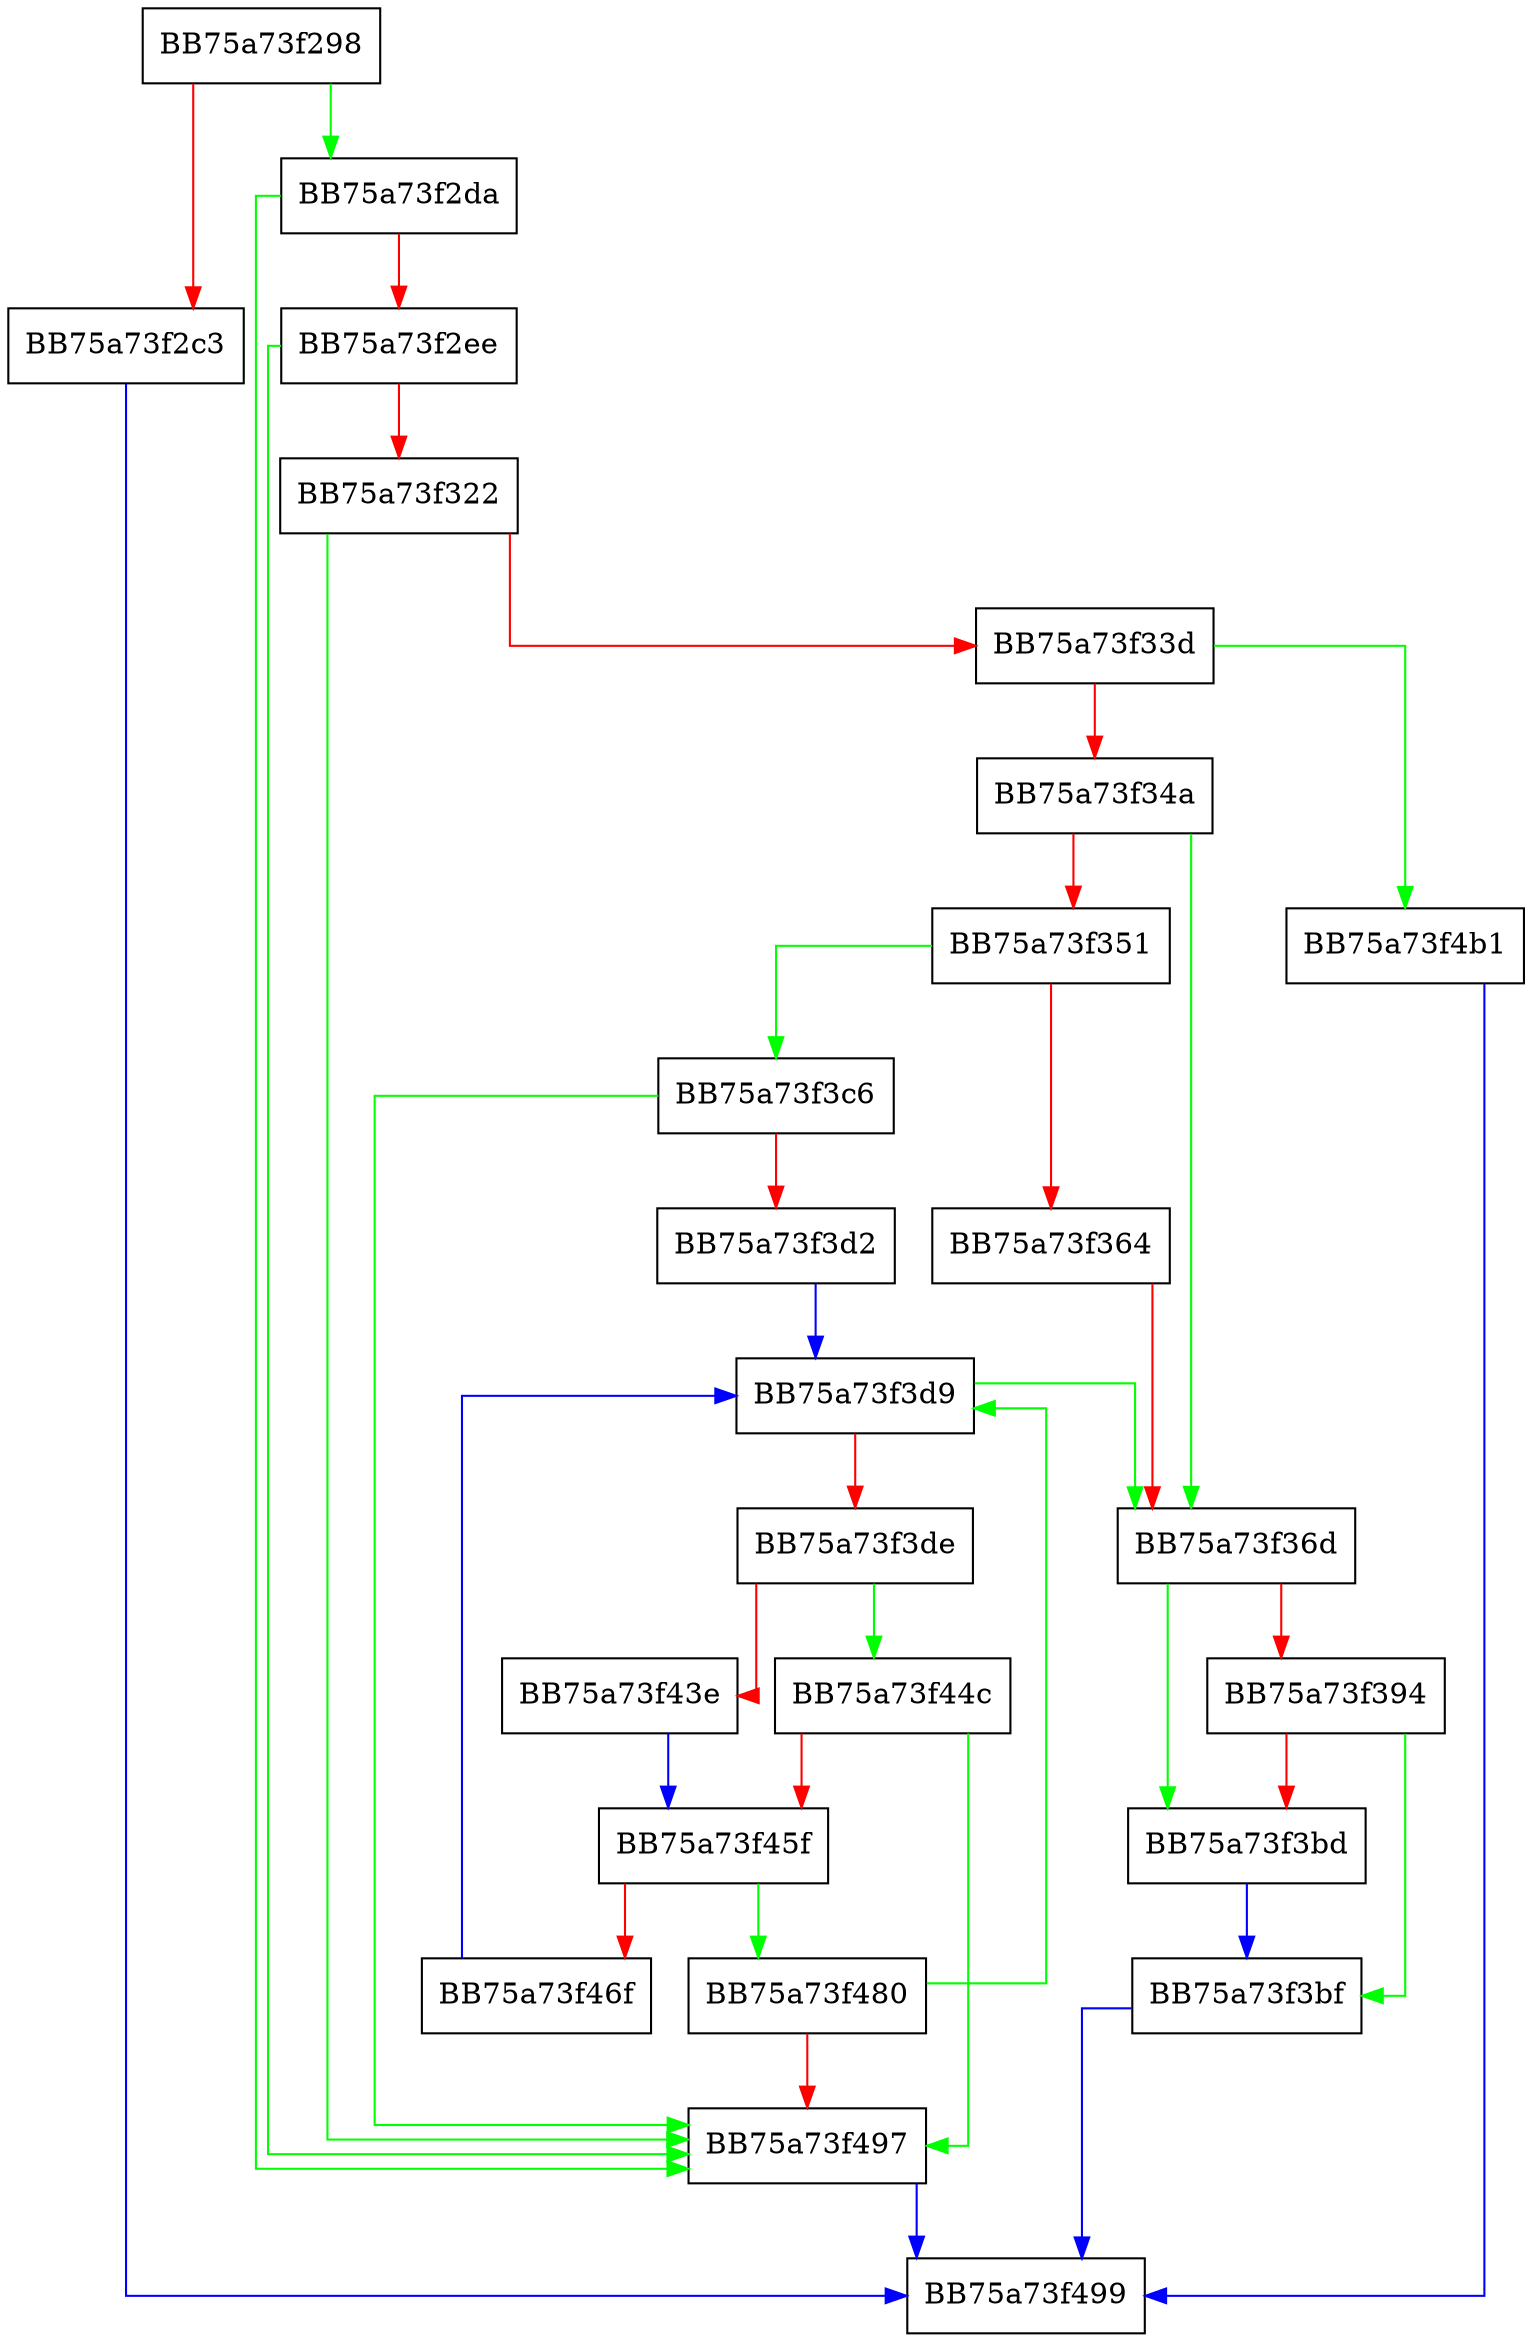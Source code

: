 digraph reverse {
  node [shape="box"];
  graph [splines=ortho];
  BB75a73f298 -> BB75a73f2da [color="green"];
  BB75a73f298 -> BB75a73f2c3 [color="red"];
  BB75a73f2c3 -> BB75a73f499 [color="blue"];
  BB75a73f2da -> BB75a73f497 [color="green"];
  BB75a73f2da -> BB75a73f2ee [color="red"];
  BB75a73f2ee -> BB75a73f497 [color="green"];
  BB75a73f2ee -> BB75a73f322 [color="red"];
  BB75a73f322 -> BB75a73f497 [color="green"];
  BB75a73f322 -> BB75a73f33d [color="red"];
  BB75a73f33d -> BB75a73f4b1 [color="green"];
  BB75a73f33d -> BB75a73f34a [color="red"];
  BB75a73f34a -> BB75a73f36d [color="green"];
  BB75a73f34a -> BB75a73f351 [color="red"];
  BB75a73f351 -> BB75a73f3c6 [color="green"];
  BB75a73f351 -> BB75a73f364 [color="red"];
  BB75a73f364 -> BB75a73f36d [color="red"];
  BB75a73f36d -> BB75a73f3bd [color="green"];
  BB75a73f36d -> BB75a73f394 [color="red"];
  BB75a73f394 -> BB75a73f3bf [color="green"];
  BB75a73f394 -> BB75a73f3bd [color="red"];
  BB75a73f3bd -> BB75a73f3bf [color="blue"];
  BB75a73f3bf -> BB75a73f499 [color="blue"];
  BB75a73f3c6 -> BB75a73f497 [color="green"];
  BB75a73f3c6 -> BB75a73f3d2 [color="red"];
  BB75a73f3d2 -> BB75a73f3d9 [color="blue"];
  BB75a73f3d9 -> BB75a73f36d [color="green"];
  BB75a73f3d9 -> BB75a73f3de [color="red"];
  BB75a73f3de -> BB75a73f44c [color="green"];
  BB75a73f3de -> BB75a73f43e [color="red"];
  BB75a73f43e -> BB75a73f45f [color="blue"];
  BB75a73f44c -> BB75a73f497 [color="green"];
  BB75a73f44c -> BB75a73f45f [color="red"];
  BB75a73f45f -> BB75a73f480 [color="green"];
  BB75a73f45f -> BB75a73f46f [color="red"];
  BB75a73f46f -> BB75a73f3d9 [color="blue"];
  BB75a73f480 -> BB75a73f3d9 [color="green"];
  BB75a73f480 -> BB75a73f497 [color="red"];
  BB75a73f497 -> BB75a73f499 [color="blue"];
  BB75a73f4b1 -> BB75a73f499 [color="blue"];
}